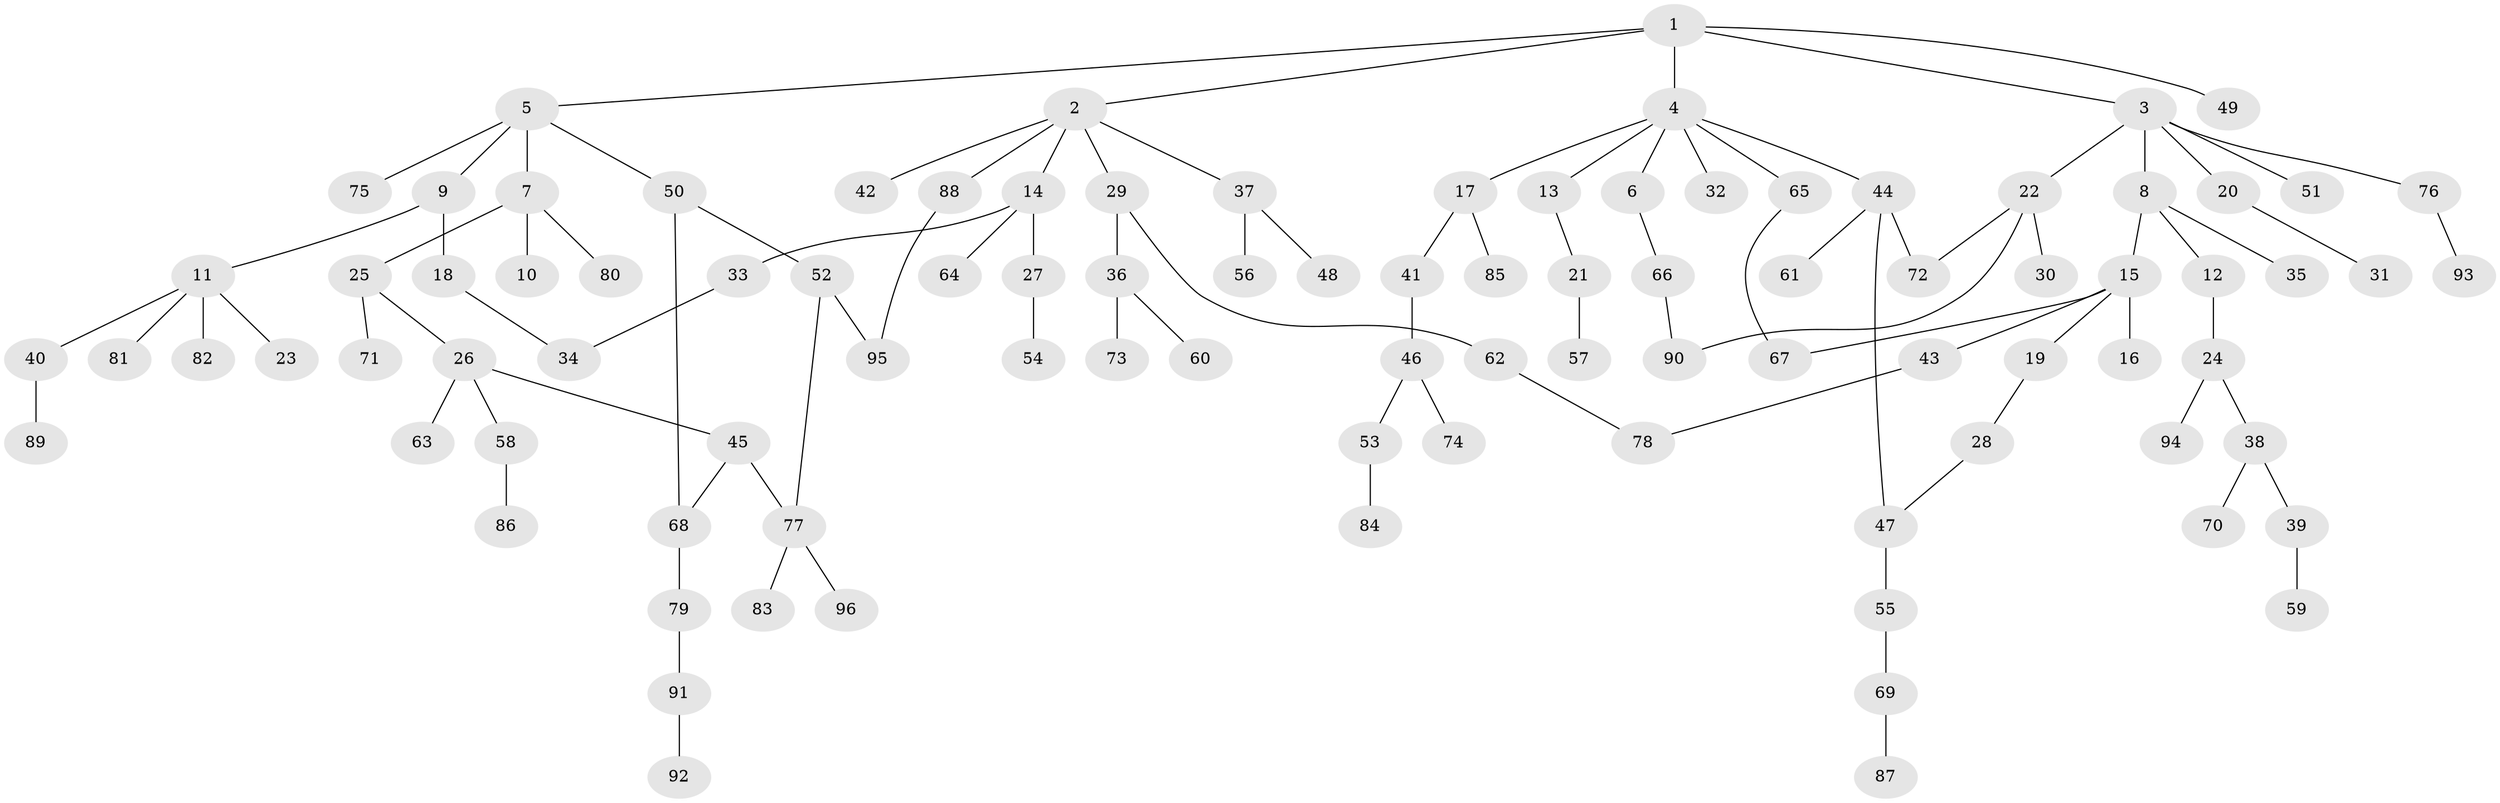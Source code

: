 // Generated by graph-tools (version 1.1) at 2025/01/03/09/25 03:01:06]
// undirected, 96 vertices, 104 edges
graph export_dot {
graph [start="1"]
  node [color=gray90,style=filled];
  1;
  2;
  3;
  4;
  5;
  6;
  7;
  8;
  9;
  10;
  11;
  12;
  13;
  14;
  15;
  16;
  17;
  18;
  19;
  20;
  21;
  22;
  23;
  24;
  25;
  26;
  27;
  28;
  29;
  30;
  31;
  32;
  33;
  34;
  35;
  36;
  37;
  38;
  39;
  40;
  41;
  42;
  43;
  44;
  45;
  46;
  47;
  48;
  49;
  50;
  51;
  52;
  53;
  54;
  55;
  56;
  57;
  58;
  59;
  60;
  61;
  62;
  63;
  64;
  65;
  66;
  67;
  68;
  69;
  70;
  71;
  72;
  73;
  74;
  75;
  76;
  77;
  78;
  79;
  80;
  81;
  82;
  83;
  84;
  85;
  86;
  87;
  88;
  89;
  90;
  91;
  92;
  93;
  94;
  95;
  96;
  1 -- 2;
  1 -- 3;
  1 -- 4;
  1 -- 5;
  1 -- 49;
  2 -- 14;
  2 -- 29;
  2 -- 37;
  2 -- 42;
  2 -- 88;
  3 -- 8;
  3 -- 20;
  3 -- 22;
  3 -- 51;
  3 -- 76;
  4 -- 6;
  4 -- 13;
  4 -- 17;
  4 -- 32;
  4 -- 44;
  4 -- 65;
  5 -- 7;
  5 -- 9;
  5 -- 50;
  5 -- 75;
  6 -- 66;
  7 -- 10;
  7 -- 25;
  7 -- 80;
  8 -- 12;
  8 -- 15;
  8 -- 35;
  9 -- 11;
  9 -- 18;
  11 -- 23;
  11 -- 40;
  11 -- 81;
  11 -- 82;
  12 -- 24;
  13 -- 21;
  14 -- 27;
  14 -- 33;
  14 -- 64;
  15 -- 16;
  15 -- 19;
  15 -- 43;
  15 -- 67;
  17 -- 41;
  17 -- 85;
  18 -- 34;
  19 -- 28;
  20 -- 31;
  21 -- 57;
  22 -- 30;
  22 -- 90;
  22 -- 72;
  24 -- 38;
  24 -- 94;
  25 -- 26;
  25 -- 71;
  26 -- 45;
  26 -- 58;
  26 -- 63;
  27 -- 54;
  28 -- 47;
  29 -- 36;
  29 -- 62;
  33 -- 34;
  36 -- 60;
  36 -- 73;
  37 -- 48;
  37 -- 56;
  38 -- 39;
  38 -- 70;
  39 -- 59;
  40 -- 89;
  41 -- 46;
  43 -- 78;
  44 -- 61;
  44 -- 72;
  44 -- 47;
  45 -- 68;
  45 -- 77;
  46 -- 53;
  46 -- 74;
  47 -- 55;
  50 -- 52;
  50 -- 68;
  52 -- 77;
  52 -- 95;
  53 -- 84;
  55 -- 69;
  58 -- 86;
  62 -- 78;
  65 -- 67;
  66 -- 90;
  68 -- 79;
  69 -- 87;
  76 -- 93;
  77 -- 83;
  77 -- 96;
  79 -- 91;
  88 -- 95;
  91 -- 92;
}
